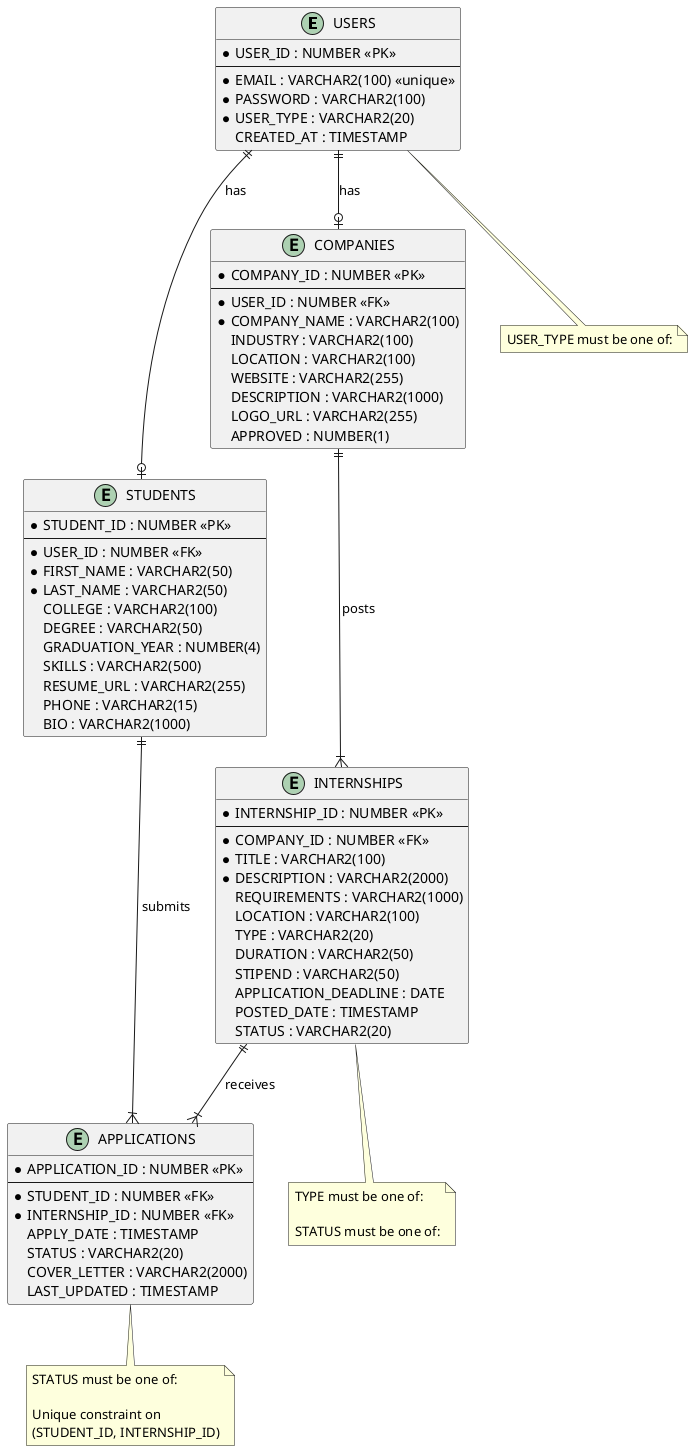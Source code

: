 @startuml Digital Internship & Placement Portal ER Diagram

' Entity definitions with attributes
entity "USERS" as users {
  *USER_ID : NUMBER <<PK>>
  --
  *EMAIL : VARCHAR2(100) <<unique>>
  *PASSWORD : VARCHAR2(100)
  *USER_TYPE : VARCHAR2(20)
  CREATED_AT : TIMESTAMP
}

entity "STUDENTS" as students {
  *STUDENT_ID : NUMBER <<PK>>
  --
  *USER_ID : NUMBER <<FK>>
  *FIRST_NAME : VARCHAR2(50)
  *LAST_NAME : VARCHAR2(50)
  COLLEGE : VARCHAR2(100)
  DEGREE : VARCHAR2(50)
  GRADUATION_YEAR : NUMBER(4)
  SKILLS : VARCHAR2(500)
  RESUME_URL : VARCHAR2(255)
  PHONE : VARCHAR2(15)
  BIO : VARCHAR2(1000)
}

entity "COMPANIES" as companies {
  *COMPANY_ID : NUMBER <<PK>>
  --
  *USER_ID : NUMBER <<FK>>
  *COMPANY_NAME : VARCHAR2(100)
  INDUSTRY : VARCHAR2(100)
  LOCATION : VARCHAR2(100)
  WEBSITE : VARCHAR2(255)
  DESCRIPTION : VARCHAR2(1000)
  LOGO_URL : VARCHAR2(255)
  APPROVED : NUMBER(1)
}

entity "INTERNSHIPS" as internships {
  *INTERNSHIP_ID : NUMBER <<PK>>
  --
  *COMPANY_ID : NUMBER <<FK>>
  *TITLE : VARCHAR2(100)
  *DESCRIPTION : VARCHAR2(2000)
  REQUIREMENTS : VARCHAR2(1000)
  LOCATION : VARCHAR2(100)
  TYPE : VARCHAR2(20)
  DURATION : VARCHAR2(50)
  STIPEND : VARCHAR2(50)
  APPLICATION_DEADLINE : DATE
  POSTED_DATE : TIMESTAMP
  STATUS : VARCHAR2(20)
}

entity "APPLICATIONS" as applications {
  *APPLICATION_ID : NUMBER <<PK>>
  --
  *STUDENT_ID : NUMBER <<FK>>
  *INTERNSHIP_ID : NUMBER <<FK>>
  APPLY_DATE : TIMESTAMP
  STATUS : VARCHAR2(20)
  COVER_LETTER : VARCHAR2(2000)
  LAST_UPDATED : TIMESTAMP
}

' Relationships
users ||--o| students : has
users ||--o| companies : has
companies ||--|{ internships : posts
students ||--|{ applications : submits
internships ||--|{ applications : receives

note bottom of users
  USER_TYPE must be one of:
  'student', 'company', or 'admin'
end note

note bottom of internships
  TYPE must be one of:
  'remote', 'onsite', or 'hybrid'
  
  STATUS must be one of:
  'open' or 'closed'
end note

note bottom of applications
  STATUS must be one of:
  'applied', 'shortlisted', 'interview',
  'selected', or 'rejected'
  
  Unique constraint on
  (STUDENT_ID, INTERNSHIP_ID)
end note

@enduml
